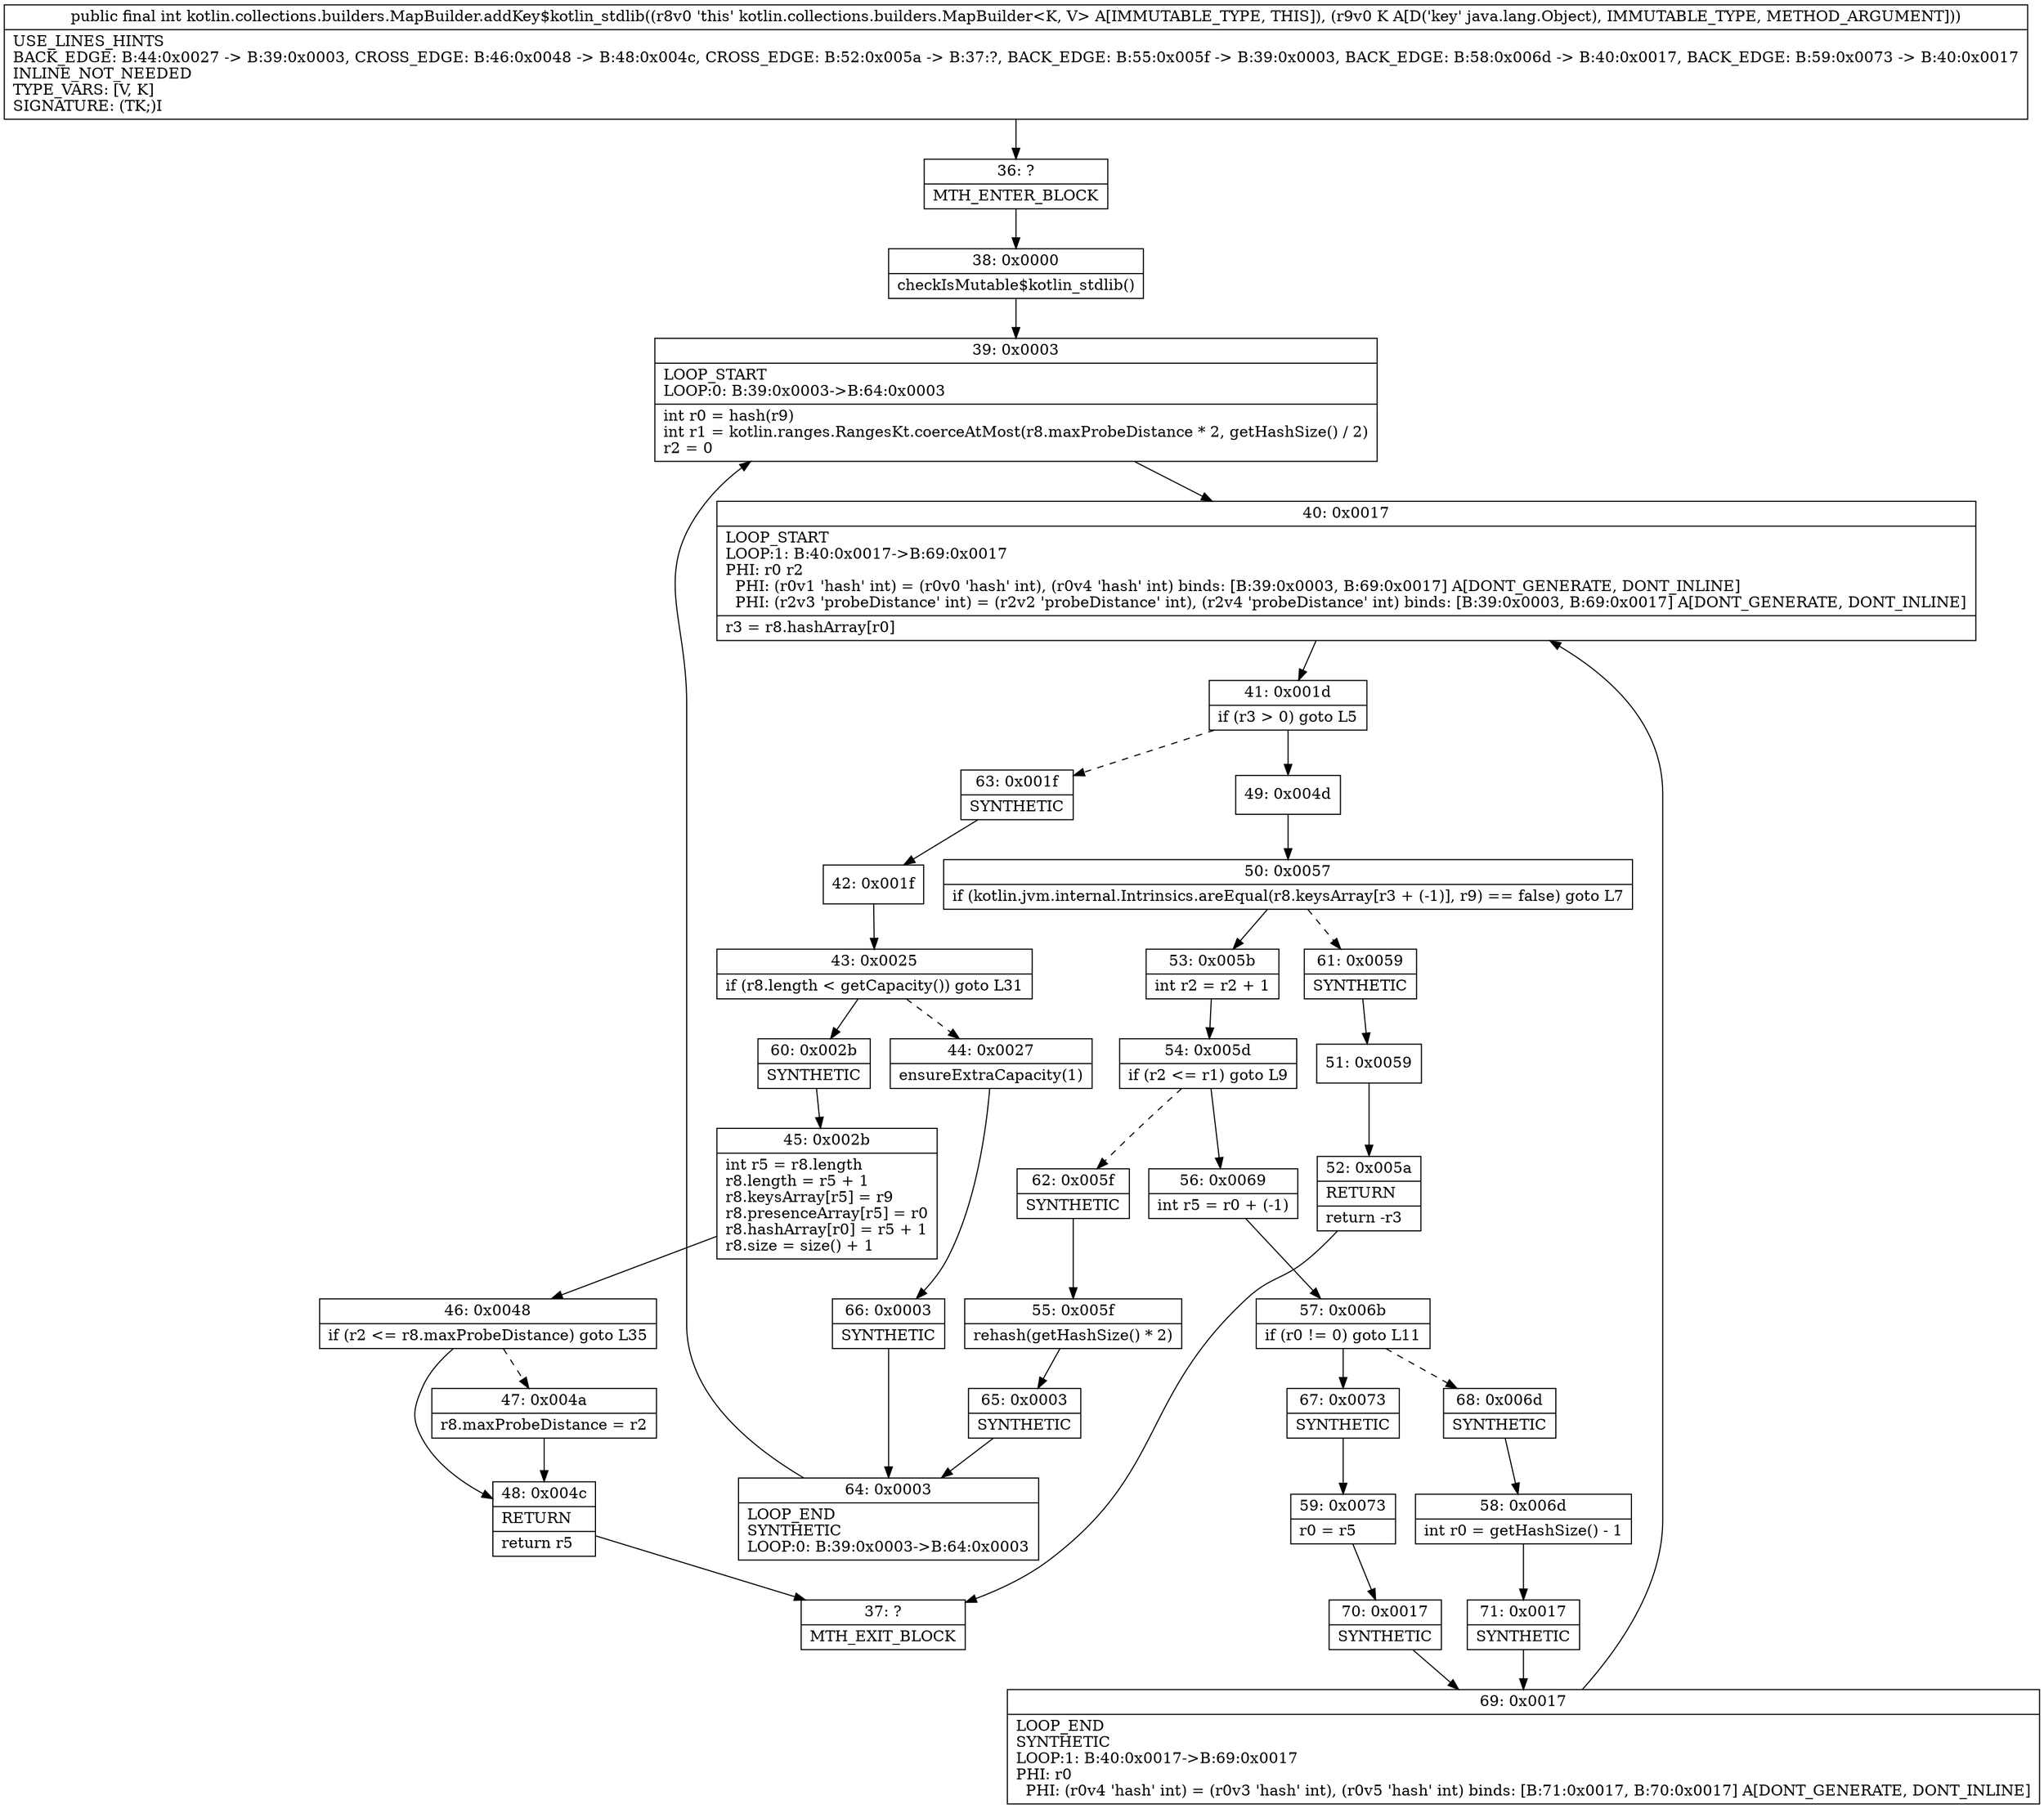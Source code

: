 digraph "CFG forkotlin.collections.builders.MapBuilder.addKey$kotlin_stdlib(Ljava\/lang\/Object;)I" {
Node_36 [shape=record,label="{36\:\ ?|MTH_ENTER_BLOCK\l}"];
Node_38 [shape=record,label="{38\:\ 0x0000|checkIsMutable$kotlin_stdlib()\l}"];
Node_39 [shape=record,label="{39\:\ 0x0003|LOOP_START\lLOOP:0: B:39:0x0003\-\>B:64:0x0003\l|int r0 = hash(r9)\lint r1 = kotlin.ranges.RangesKt.coerceAtMost(r8.maxProbeDistance * 2, getHashSize() \/ 2)\lr2 = 0\l}"];
Node_40 [shape=record,label="{40\:\ 0x0017|LOOP_START\lLOOP:1: B:40:0x0017\-\>B:69:0x0017\lPHI: r0 r2 \l  PHI: (r0v1 'hash' int) = (r0v0 'hash' int), (r0v4 'hash' int) binds: [B:39:0x0003, B:69:0x0017] A[DONT_GENERATE, DONT_INLINE]\l  PHI: (r2v3 'probeDistance' int) = (r2v2 'probeDistance' int), (r2v4 'probeDistance' int) binds: [B:39:0x0003, B:69:0x0017] A[DONT_GENERATE, DONT_INLINE]\l|r3 = r8.hashArray[r0]\l}"];
Node_41 [shape=record,label="{41\:\ 0x001d|if (r3 \> 0) goto L5\l}"];
Node_49 [shape=record,label="{49\:\ 0x004d}"];
Node_50 [shape=record,label="{50\:\ 0x0057|if (kotlin.jvm.internal.Intrinsics.areEqual(r8.keysArray[r3 + (\-1)], r9) == false) goto L7\l}"];
Node_53 [shape=record,label="{53\:\ 0x005b|int r2 = r2 + 1\l}"];
Node_54 [shape=record,label="{54\:\ 0x005d|if (r2 \<= r1) goto L9\l}"];
Node_56 [shape=record,label="{56\:\ 0x0069|int r5 = r0 + (\-1)\l}"];
Node_57 [shape=record,label="{57\:\ 0x006b|if (r0 != 0) goto L11\l}"];
Node_67 [shape=record,label="{67\:\ 0x0073|SYNTHETIC\l}"];
Node_59 [shape=record,label="{59\:\ 0x0073|r0 = r5\l}"];
Node_70 [shape=record,label="{70\:\ 0x0017|SYNTHETIC\l}"];
Node_69 [shape=record,label="{69\:\ 0x0017|LOOP_END\lSYNTHETIC\lLOOP:1: B:40:0x0017\-\>B:69:0x0017\lPHI: r0 \l  PHI: (r0v4 'hash' int) = (r0v3 'hash' int), (r0v5 'hash' int) binds: [B:71:0x0017, B:70:0x0017] A[DONT_GENERATE, DONT_INLINE]\l}"];
Node_68 [shape=record,label="{68\:\ 0x006d|SYNTHETIC\l}"];
Node_58 [shape=record,label="{58\:\ 0x006d|int r0 = getHashSize() \- 1\l}"];
Node_71 [shape=record,label="{71\:\ 0x0017|SYNTHETIC\l}"];
Node_62 [shape=record,label="{62\:\ 0x005f|SYNTHETIC\l}"];
Node_55 [shape=record,label="{55\:\ 0x005f|rehash(getHashSize() * 2)\l}"];
Node_65 [shape=record,label="{65\:\ 0x0003|SYNTHETIC\l}"];
Node_64 [shape=record,label="{64\:\ 0x0003|LOOP_END\lSYNTHETIC\lLOOP:0: B:39:0x0003\-\>B:64:0x0003\l}"];
Node_61 [shape=record,label="{61\:\ 0x0059|SYNTHETIC\l}"];
Node_51 [shape=record,label="{51\:\ 0x0059}"];
Node_52 [shape=record,label="{52\:\ 0x005a|RETURN\l|return \-r3\l}"];
Node_37 [shape=record,label="{37\:\ ?|MTH_EXIT_BLOCK\l}"];
Node_63 [shape=record,label="{63\:\ 0x001f|SYNTHETIC\l}"];
Node_42 [shape=record,label="{42\:\ 0x001f}"];
Node_43 [shape=record,label="{43\:\ 0x0025|if (r8.length \< getCapacity()) goto L31\l}"];
Node_44 [shape=record,label="{44\:\ 0x0027|ensureExtraCapacity(1)\l}"];
Node_66 [shape=record,label="{66\:\ 0x0003|SYNTHETIC\l}"];
Node_60 [shape=record,label="{60\:\ 0x002b|SYNTHETIC\l}"];
Node_45 [shape=record,label="{45\:\ 0x002b|int r5 = r8.length\lr8.length = r5 + 1\lr8.keysArray[r5] = r9\lr8.presenceArray[r5] = r0\lr8.hashArray[r0] = r5 + 1\lr8.size = size() + 1\l}"];
Node_46 [shape=record,label="{46\:\ 0x0048|if (r2 \<= r8.maxProbeDistance) goto L35\l}"];
Node_47 [shape=record,label="{47\:\ 0x004a|r8.maxProbeDistance = r2\l}"];
Node_48 [shape=record,label="{48\:\ 0x004c|RETURN\l|return r5\l}"];
MethodNode[shape=record,label="{public final int kotlin.collections.builders.MapBuilder.addKey$kotlin_stdlib((r8v0 'this' kotlin.collections.builders.MapBuilder\<K, V\> A[IMMUTABLE_TYPE, THIS]), (r9v0 K A[D('key' java.lang.Object), IMMUTABLE_TYPE, METHOD_ARGUMENT]))  | USE_LINES_HINTS\lBACK_EDGE: B:44:0x0027 \-\> B:39:0x0003, CROSS_EDGE: B:46:0x0048 \-\> B:48:0x004c, CROSS_EDGE: B:52:0x005a \-\> B:37:?, BACK_EDGE: B:55:0x005f \-\> B:39:0x0003, BACK_EDGE: B:58:0x006d \-\> B:40:0x0017, BACK_EDGE: B:59:0x0073 \-\> B:40:0x0017\lINLINE_NOT_NEEDED\lTYPE_VARS: [V, K]\lSIGNATURE: (TK;)I\l}"];
MethodNode -> Node_36;Node_36 -> Node_38;
Node_38 -> Node_39;
Node_39 -> Node_40;
Node_40 -> Node_41;
Node_41 -> Node_49;
Node_41 -> Node_63[style=dashed];
Node_49 -> Node_50;
Node_50 -> Node_53;
Node_50 -> Node_61[style=dashed];
Node_53 -> Node_54;
Node_54 -> Node_56;
Node_54 -> Node_62[style=dashed];
Node_56 -> Node_57;
Node_57 -> Node_67;
Node_57 -> Node_68[style=dashed];
Node_67 -> Node_59;
Node_59 -> Node_70;
Node_70 -> Node_69;
Node_69 -> Node_40;
Node_68 -> Node_58;
Node_58 -> Node_71;
Node_71 -> Node_69;
Node_62 -> Node_55;
Node_55 -> Node_65;
Node_65 -> Node_64;
Node_64 -> Node_39;
Node_61 -> Node_51;
Node_51 -> Node_52;
Node_52 -> Node_37;
Node_63 -> Node_42;
Node_42 -> Node_43;
Node_43 -> Node_44[style=dashed];
Node_43 -> Node_60;
Node_44 -> Node_66;
Node_66 -> Node_64;
Node_60 -> Node_45;
Node_45 -> Node_46;
Node_46 -> Node_47[style=dashed];
Node_46 -> Node_48;
Node_47 -> Node_48;
Node_48 -> Node_37;
}

